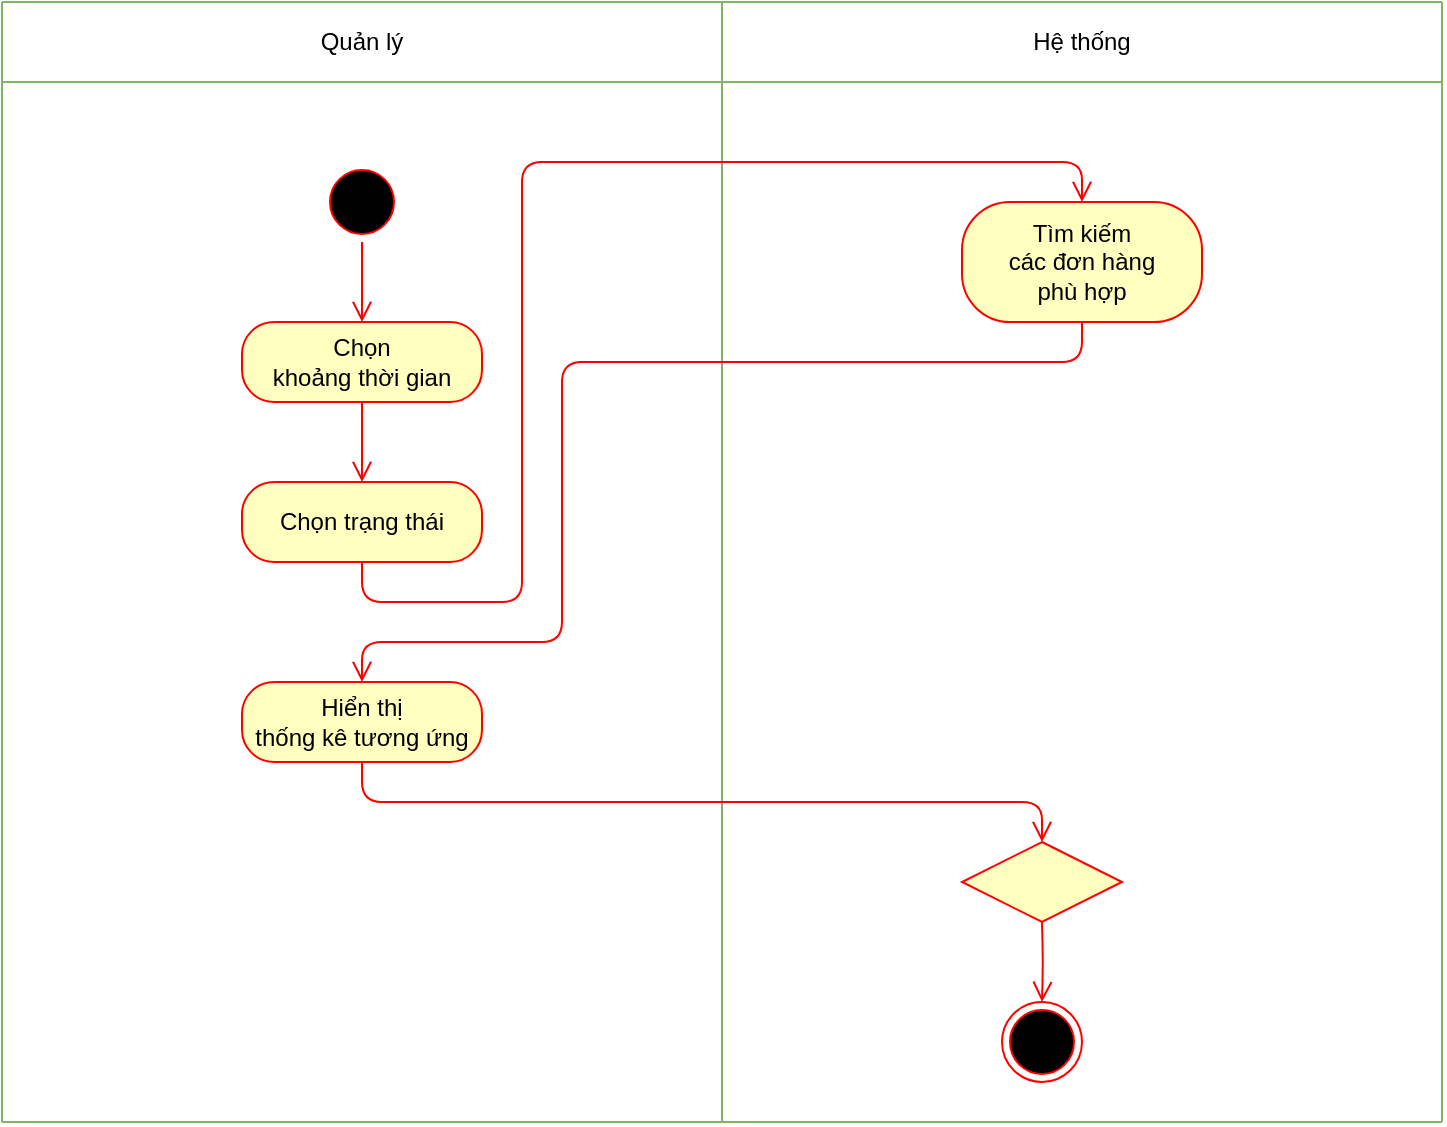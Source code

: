 <mxfile version="14.4.3" type="device"><diagram id="cLYamN61VOBb9SXV8ys3" name="Page-1"><mxGraphModel dx="1038" dy="607" grid="1" gridSize="10" guides="1" tooltips="1" connect="1" arrows="1" fold="1" page="1" pageScale="1" pageWidth="850" pageHeight="1100" math="0" shadow="0"><root><mxCell id="0"/><mxCell id="1" parent="0"/><mxCell id="dZR0H0APJ685DKGagnA2-1" value="" style="endArrow=none;html=1;fillColor=#d5e8d4;strokeColor=#82b366;" edge="1" parent="1"><mxGeometry width="50" height="50" relative="1" as="geometry"><mxPoint x="80" y="40" as="sourcePoint"/><mxPoint x="800" y="40" as="targetPoint"/></mxGeometry></mxCell><mxCell id="dZR0H0APJ685DKGagnA2-2" value="" style="endArrow=none;html=1;fillColor=#d5e8d4;strokeColor=#82b366;" edge="1" parent="1"><mxGeometry width="50" height="50" relative="1" as="geometry"><mxPoint x="440" y="600" as="sourcePoint"/><mxPoint x="440" y="40" as="targetPoint"/></mxGeometry></mxCell><mxCell id="dZR0H0APJ685DKGagnA2-3" value="Quản lý" style="text;html=1;strokeColor=none;fillColor=none;align=center;verticalAlign=middle;whiteSpace=wrap;rounded=0;" vertex="1" parent="1"><mxGeometry x="220" y="50" width="80" height="20" as="geometry"/></mxCell><mxCell id="dZR0H0APJ685DKGagnA2-4" value="Hệ thống" style="text;html=1;strokeColor=none;fillColor=none;align=center;verticalAlign=middle;whiteSpace=wrap;rounded=0;" vertex="1" parent="1"><mxGeometry x="580" y="50" width="80" height="20" as="geometry"/></mxCell><mxCell id="dZR0H0APJ685DKGagnA2-5" value="" style="endArrow=none;html=1;fillColor=#d5e8d4;strokeColor=#82b366;" edge="1" parent="1"><mxGeometry width="50" height="50" relative="1" as="geometry"><mxPoint x="80" y="80" as="sourcePoint"/><mxPoint x="800" y="80" as="targetPoint"/></mxGeometry></mxCell><mxCell id="dZR0H0APJ685DKGagnA2-6" value="" style="endArrow=none;html=1;fillColor=#d5e8d4;strokeColor=#82b366;" edge="1" parent="1"><mxGeometry width="50" height="50" relative="1" as="geometry"><mxPoint x="80" y="600" as="sourcePoint"/><mxPoint x="80" y="40" as="targetPoint"/></mxGeometry></mxCell><mxCell id="dZR0H0APJ685DKGagnA2-7" value="" style="endArrow=none;html=1;fillColor=#d5e8d4;strokeColor=#82b366;" edge="1" parent="1"><mxGeometry width="50" height="50" relative="1" as="geometry"><mxPoint x="800" y="600" as="sourcePoint"/><mxPoint x="800" y="40" as="targetPoint"/></mxGeometry></mxCell><mxCell id="dZR0H0APJ685DKGagnA2-8" value="" style="ellipse;html=1;shape=startState;fillColor=#000000;strokeColor=#ff0000;" vertex="1" parent="1"><mxGeometry x="240" y="120" width="40" height="40" as="geometry"/></mxCell><mxCell id="dZR0H0APJ685DKGagnA2-9" value="" style="ellipse;html=1;shape=endState;fillColor=#000000;strokeColor=#ff0000;" vertex="1" parent="1"><mxGeometry x="580" y="540" width="40" height="40" as="geometry"/></mxCell><mxCell id="dZR0H0APJ685DKGagnA2-10" value="" style="endArrow=none;html=1;fillColor=#d5e8d4;strokeColor=#82b366;" edge="1" parent="1"><mxGeometry width="50" height="50" relative="1" as="geometry"><mxPoint x="80" y="600" as="sourcePoint"/><mxPoint x="800" y="600" as="targetPoint"/></mxGeometry></mxCell><mxCell id="dZR0H0APJ685DKGagnA2-11" value="" style="edgeStyle=orthogonalEdgeStyle;html=1;verticalAlign=bottom;endArrow=open;endSize=8;strokeColor=#ff0000;exitX=0.5;exitY=1;exitDx=0;exitDy=0;entryX=0.5;entryY=0;entryDx=0;entryDy=0;" edge="1" parent="1" target="dZR0H0APJ685DKGagnA2-9"><mxGeometry relative="1" as="geometry"><mxPoint x="250" y="190" as="targetPoint"/><mxPoint x="600" y="500" as="sourcePoint"/></mxGeometry></mxCell><mxCell id="dZR0H0APJ685DKGagnA2-12" value="Chọn&lt;br&gt;khoảng thời gian" style="rounded=1;whiteSpace=wrap;html=1;arcSize=40;fontColor=#000000;fillColor=#ffffc0;strokeColor=#ff0000;" vertex="1" parent="1"><mxGeometry x="200" y="200" width="120" height="40" as="geometry"/></mxCell><mxCell id="dZR0H0APJ685DKGagnA2-13" value="" style="edgeStyle=orthogonalEdgeStyle;html=1;verticalAlign=bottom;endArrow=open;endSize=8;strokeColor=#ff0000;exitX=0.5;exitY=1;exitDx=0;exitDy=0;entryX=0.5;entryY=0;entryDx=0;entryDy=0;" edge="1" parent="1" source="dZR0H0APJ685DKGagnA2-8" target="dZR0H0APJ685DKGagnA2-12"><mxGeometry relative="1" as="geometry"><mxPoint x="270" y="290" as="targetPoint"/><mxPoint x="270" y="250" as="sourcePoint"/></mxGeometry></mxCell><mxCell id="dZR0H0APJ685DKGagnA2-14" value="" style="edgeStyle=orthogonalEdgeStyle;html=1;verticalAlign=bottom;endArrow=open;endSize=8;strokeColor=#ff0000;exitX=0.5;exitY=1;exitDx=0;exitDy=0;entryX=0.5;entryY=0;entryDx=0;entryDy=0;" edge="1" parent="1" source="dZR0H0APJ685DKGagnA2-12" target="dZR0H0APJ685DKGagnA2-26"><mxGeometry relative="1" as="geometry"><mxPoint x="620" y="140" as="targetPoint"/><mxPoint x="260" y="320" as="sourcePoint"/><Array as="points"><mxPoint x="260" y="260"/><mxPoint x="260" y="260"/></Array></mxGeometry></mxCell><mxCell id="dZR0H0APJ685DKGagnA2-15" value="" style="rhombus;whiteSpace=wrap;html=1;fillColor=#ffffc0;strokeColor=#ff0000;" vertex="1" parent="1"><mxGeometry x="560" y="460" width="80" height="40" as="geometry"/></mxCell><mxCell id="dZR0H0APJ685DKGagnA2-16" value="Tìm kiếm&lt;br&gt;các đơn hàng&lt;br&gt;phù hợp" style="rounded=1;whiteSpace=wrap;html=1;arcSize=40;fontColor=#000000;fillColor=#ffffc0;strokeColor=#ff0000;" vertex="1" parent="1"><mxGeometry x="560" y="140" width="120" height="60" as="geometry"/></mxCell><mxCell id="dZR0H0APJ685DKGagnA2-26" value="Chọn trạng thái" style="rounded=1;whiteSpace=wrap;html=1;arcSize=40;fontColor=#000000;fillColor=#ffffc0;strokeColor=#ff0000;" vertex="1" parent="1"><mxGeometry x="200" y="280" width="120" height="40" as="geometry"/></mxCell><mxCell id="dZR0H0APJ685DKGagnA2-27" value="" style="edgeStyle=orthogonalEdgeStyle;html=1;verticalAlign=bottom;endArrow=open;endSize=8;strokeColor=#ff0000;entryX=0.5;entryY=0;entryDx=0;entryDy=0;" edge="1" source="dZR0H0APJ685DKGagnA2-26" parent="1" target="dZR0H0APJ685DKGagnA2-16"><mxGeometry relative="1" as="geometry"><mxPoint x="260" y="380" as="targetPoint"/><Array as="points"><mxPoint x="260" y="340"/><mxPoint x="340" y="340"/><mxPoint x="340" y="120"/><mxPoint x="620" y="120"/></Array></mxGeometry></mxCell><mxCell id="dZR0H0APJ685DKGagnA2-28" value="Hiển thị&lt;br&gt;thống kê tương ứng" style="rounded=1;whiteSpace=wrap;html=1;arcSize=40;fontColor=#000000;fillColor=#ffffc0;strokeColor=#ff0000;" vertex="1" parent="1"><mxGeometry x="200" y="380" width="120" height="40" as="geometry"/></mxCell><mxCell id="dZR0H0APJ685DKGagnA2-29" value="" style="edgeStyle=orthogonalEdgeStyle;html=1;verticalAlign=bottom;endArrow=open;endSize=8;strokeColor=#ff0000;entryX=0.5;entryY=0;entryDx=0;entryDy=0;" edge="1" source="dZR0H0APJ685DKGagnA2-28" parent="1" target="dZR0H0APJ685DKGagnA2-15"><mxGeometry relative="1" as="geometry"><mxPoint x="260" y="480" as="targetPoint"/><Array as="points"><mxPoint x="260" y="440"/></Array></mxGeometry></mxCell><mxCell id="dZR0H0APJ685DKGagnA2-30" value="" style="edgeStyle=orthogonalEdgeStyle;html=1;verticalAlign=bottom;endArrow=open;endSize=8;strokeColor=#ff0000;exitX=0.5;exitY=1;exitDx=0;exitDy=0;entryX=0.5;entryY=0;entryDx=0;entryDy=0;" edge="1" parent="1" source="dZR0H0APJ685DKGagnA2-16" target="dZR0H0APJ685DKGagnA2-28"><mxGeometry relative="1" as="geometry"><mxPoint x="270" y="490" as="targetPoint"/><mxPoint x="270" y="430" as="sourcePoint"/><Array as="points"><mxPoint x="620" y="220"/><mxPoint x="360" y="220"/><mxPoint x="360" y="360"/><mxPoint x="260" y="360"/></Array></mxGeometry></mxCell></root></mxGraphModel></diagram></mxfile>